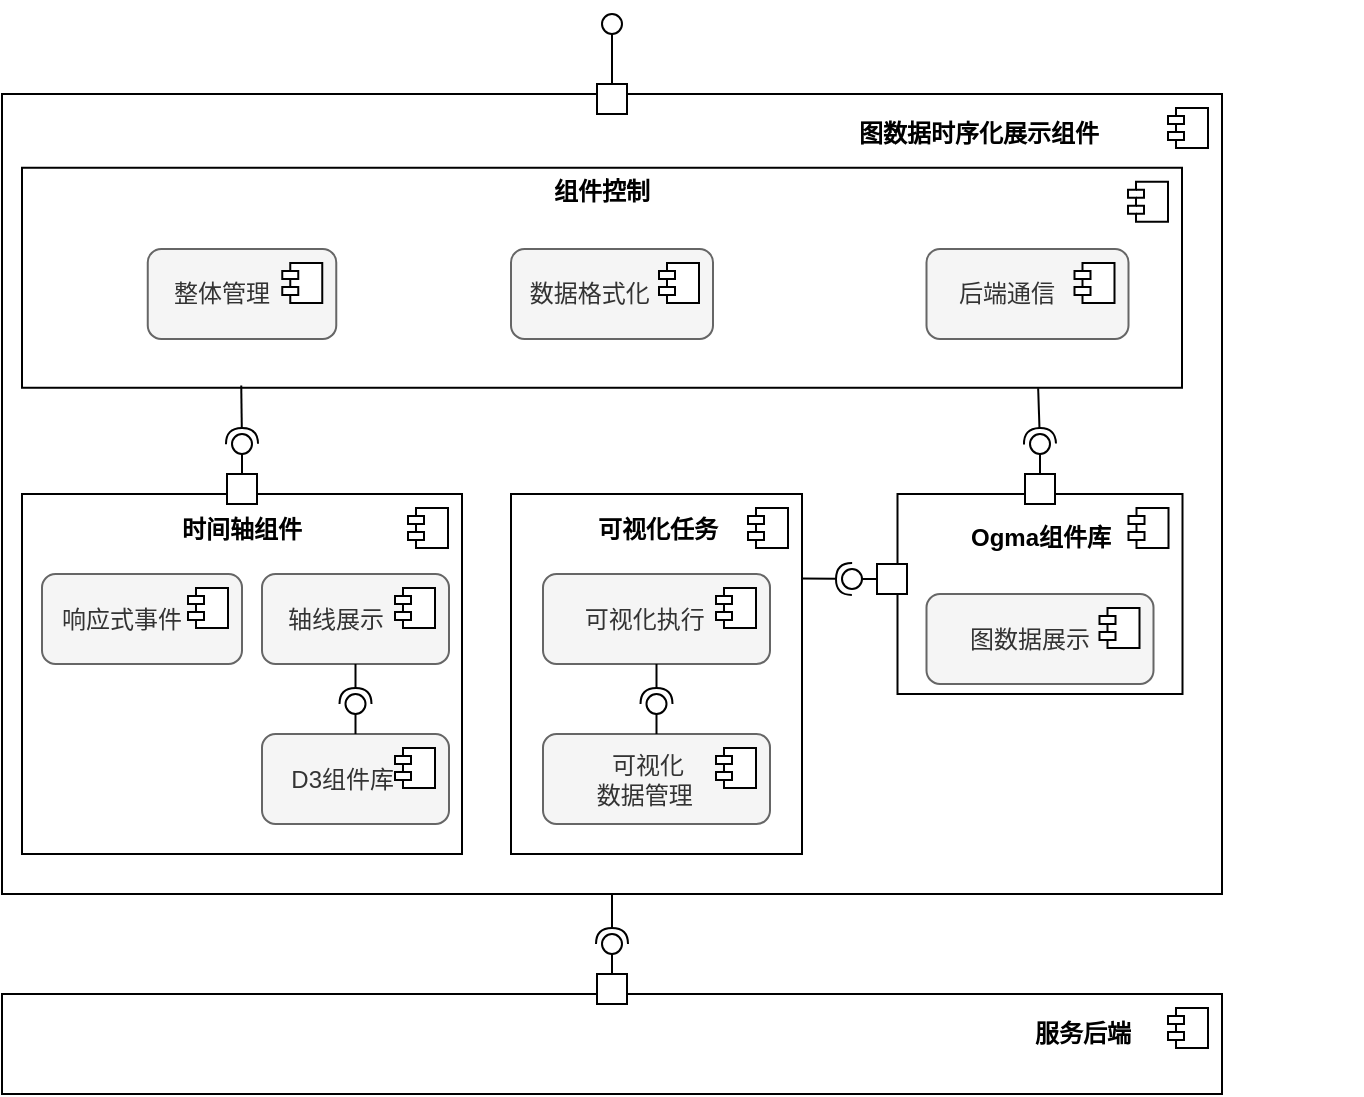<mxfile version="23.1.7" type="github">
  <diagram name="第 1 页" id="_U0MOabzEaNoQL95VCFB">
    <mxGraphModel dx="1018" dy="604" grid="1" gridSize="10" guides="1" tooltips="1" connect="1" arrows="1" fold="1" page="1" pageScale="1" pageWidth="827" pageHeight="1169" math="0" shadow="0">
      <root>
        <mxCell id="0" />
        <mxCell id="1" parent="0" />
        <mxCell id="-QwRyyOwwFvkc6StI7Jv-1" value="" style="html=1;dropTarget=0;whiteSpace=wrap;" vertex="1" parent="1">
          <mxGeometry x="200" y="80" width="610" height="400" as="geometry" />
        </mxCell>
        <mxCell id="-QwRyyOwwFvkc6StI7Jv-2" value="" style="shape=module;jettyWidth=8;jettyHeight=4;" vertex="1" parent="-QwRyyOwwFvkc6StI7Jv-1">
          <mxGeometry x="1" width="20" height="20" relative="1" as="geometry">
            <mxPoint x="-27" y="7" as="offset" />
          </mxGeometry>
        </mxCell>
        <mxCell id="-QwRyyOwwFvkc6StI7Jv-3" value="&lt;b style=&quot;border-color: var(--border-color);&quot;&gt;图数据时序化展示组件&lt;/b&gt;" style="text;align=center;fontStyle=1;verticalAlign=middle;spacingLeft=3;spacingRight=3;strokeColor=none;rotatable=0;points=[[0,0.5],[1,0.5]];portConstraint=eastwest;html=1;" vertex="1" parent="1">
          <mxGeometry x="548" y="100" width="280" as="geometry" />
        </mxCell>
        <mxCell id="-QwRyyOwwFvkc6StI7Jv-4" value="" style="whiteSpace=wrap;html=1;aspect=fixed;" vertex="1" parent="1">
          <mxGeometry x="497.5" y="75" width="15" height="15" as="geometry" />
        </mxCell>
        <mxCell id="-QwRyyOwwFvkc6StI7Jv-5" value="&lt;b&gt;组件控制&lt;br&gt;&lt;br&gt;&lt;br&gt;&lt;br&gt;&lt;br&gt;&lt;br&gt;&lt;/b&gt;&lt;div&gt;&lt;br&gt;&lt;/div&gt;" style="html=1;dropTarget=0;whiteSpace=wrap;" vertex="1" parent="1">
          <mxGeometry x="210" y="116.88" width="580" height="110" as="geometry" />
        </mxCell>
        <mxCell id="-QwRyyOwwFvkc6StI7Jv-6" value="" style="shape=module;jettyWidth=8;jettyHeight=4;" vertex="1" parent="-QwRyyOwwFvkc6StI7Jv-5">
          <mxGeometry x="1" width="20" height="20" relative="1" as="geometry">
            <mxPoint x="-27" y="7" as="offset" />
          </mxGeometry>
        </mxCell>
        <mxCell id="-QwRyyOwwFvkc6StI7Jv-7" value="" style="ellipse;whiteSpace=wrap;html=1;align=center;aspect=fixed;fillColor=none;strokeColor=none;resizable=0;perimeter=centerPerimeter;rotatable=0;allowArrows=0;points=[];outlineConnect=1;" vertex="1" parent="1">
          <mxGeometry x="668" y="210" width="10" height="10" as="geometry" />
        </mxCell>
        <mxCell id="-QwRyyOwwFvkc6StI7Jv-8" value="" style="ellipse;whiteSpace=wrap;html=1;align=center;aspect=fixed;fillColor=none;strokeColor=none;resizable=0;perimeter=centerPerimeter;rotatable=0;allowArrows=0;points=[];outlineConnect=1;" vertex="1" parent="1">
          <mxGeometry x="548" y="157.5" width="10" height="10" as="geometry" />
        </mxCell>
        <mxCell id="-QwRyyOwwFvkc6StI7Jv-9" value="" style="ellipse;whiteSpace=wrap;html=1;align=center;aspect=fixed;fillColor=none;strokeColor=none;resizable=0;perimeter=centerPerimeter;rotatable=0;allowArrows=0;points=[];outlineConnect=1;" vertex="1" parent="1">
          <mxGeometry x="580" y="157.5" width="10" height="10" as="geometry" />
        </mxCell>
        <mxCell id="-QwRyyOwwFvkc6StI7Jv-10" value="" style="ellipse;whiteSpace=wrap;html=1;align=center;aspect=fixed;fillColor=none;strokeColor=none;resizable=0;perimeter=centerPerimeter;rotatable=0;allowArrows=0;points=[];outlineConnect=1;" vertex="1" parent="1">
          <mxGeometry x="480" y="210" width="10" height="10" as="geometry" />
        </mxCell>
        <mxCell id="-QwRyyOwwFvkc6StI7Jv-11" value="" style="html=1;dropTarget=0;whiteSpace=wrap;" vertex="1" parent="1">
          <mxGeometry x="200" y="530" width="610" height="50" as="geometry" />
        </mxCell>
        <mxCell id="-QwRyyOwwFvkc6StI7Jv-12" value="" style="shape=module;jettyWidth=8;jettyHeight=4;" vertex="1" parent="-QwRyyOwwFvkc6StI7Jv-11">
          <mxGeometry x="1" width="20" height="20" relative="1" as="geometry">
            <mxPoint x="-27" y="7" as="offset" />
          </mxGeometry>
        </mxCell>
        <mxCell id="-QwRyyOwwFvkc6StI7Jv-13" value="" style="rounded=0;orthogonalLoop=1;jettySize=auto;html=1;endArrow=oval;endFill=0;sketch=0;sourcePerimeterSpacing=0;targetPerimeterSpacing=0;endSize=10;exitX=0.5;exitY=0;exitDx=0;exitDy=0;" edge="1" parent="1" source="-QwRyyOwwFvkc6StI7Jv-4">
          <mxGeometry relative="1" as="geometry">
            <mxPoint x="510" y="25" as="sourcePoint" />
            <mxPoint x="505" y="45" as="targetPoint" />
          </mxGeometry>
        </mxCell>
        <mxCell id="-QwRyyOwwFvkc6StI7Jv-14" value="" style="whiteSpace=wrap;html=1;aspect=fixed;" vertex="1" parent="1">
          <mxGeometry x="497.5" y="520" width="15" height="15" as="geometry" />
        </mxCell>
        <mxCell id="-QwRyyOwwFvkc6StI7Jv-15" value="" style="rounded=0;orthogonalLoop=1;jettySize=auto;html=1;endArrow=halfCircle;endFill=0;endSize=6;strokeWidth=1;sketch=0;exitX=0.5;exitY=1;exitDx=0;exitDy=0;" edge="1" parent="1" source="-QwRyyOwwFvkc6StI7Jv-1" target="-QwRyyOwwFvkc6StI7Jv-17">
          <mxGeometry relative="1" as="geometry">
            <mxPoint x="538" y="525" as="sourcePoint" />
          </mxGeometry>
        </mxCell>
        <mxCell id="-QwRyyOwwFvkc6StI7Jv-16" value="" style="rounded=0;orthogonalLoop=1;jettySize=auto;html=1;endArrow=oval;endFill=0;sketch=0;sourcePerimeterSpacing=0;targetPerimeterSpacing=0;endSize=10;exitX=0.5;exitY=0;exitDx=0;exitDy=0;" edge="1" parent="1" source="-QwRyyOwwFvkc6StI7Jv-14" target="-QwRyyOwwFvkc6StI7Jv-17">
          <mxGeometry relative="1" as="geometry">
            <mxPoint x="498" y="605" as="sourcePoint" />
          </mxGeometry>
        </mxCell>
        <mxCell id="-QwRyyOwwFvkc6StI7Jv-17" value="" style="ellipse;whiteSpace=wrap;html=1;align=center;aspect=fixed;fillColor=none;strokeColor=none;resizable=0;perimeter=centerPerimeter;rotatable=0;allowArrows=0;points=[];outlineConnect=1;" vertex="1" parent="1">
          <mxGeometry x="500" y="500" width="10" height="10" as="geometry" />
        </mxCell>
        <mxCell id="-QwRyyOwwFvkc6StI7Jv-18" value="&lt;b style=&quot;border-color: var(--border-color);&quot;&gt;服务后端&lt;/b&gt;" style="text;align=center;fontStyle=1;verticalAlign=middle;spacingLeft=3;spacingRight=3;strokeColor=none;rotatable=0;points=[[0,0.5],[1,0.5]];portConstraint=eastwest;html=1;" vertex="1" parent="1">
          <mxGeometry x="600" y="550" width="280" as="geometry" />
        </mxCell>
        <mxCell id="-QwRyyOwwFvkc6StI7Jv-33" value="&lt;b&gt;Ogma组件库&lt;br&gt;&lt;br&gt;&lt;br&gt;&lt;br&gt;&lt;/b&gt;&lt;div&gt;&lt;br&gt;&lt;/div&gt;" style="html=1;dropTarget=0;whiteSpace=wrap;" vertex="1" parent="1">
          <mxGeometry x="647.75" y="280" width="142.5" height="100" as="geometry" />
        </mxCell>
        <mxCell id="-QwRyyOwwFvkc6StI7Jv-34" value="" style="shape=module;jettyWidth=8;jettyHeight=4;" vertex="1" parent="-QwRyyOwwFvkc6StI7Jv-33">
          <mxGeometry x="1" width="20" height="20" relative="1" as="geometry">
            <mxPoint x="-27" y="7" as="offset" />
          </mxGeometry>
        </mxCell>
        <mxCell id="-QwRyyOwwFvkc6StI7Jv-35" value="整体管理&amp;nbsp; &amp;nbsp; &amp;nbsp;&amp;nbsp;" style="html=1;dropTarget=0;whiteSpace=wrap;rounded=1;fillColor=#f5f5f5;fontColor=#333333;strokeColor=#666666;" vertex="1" parent="1">
          <mxGeometry x="272.88" y="157.5" width="94.25" height="45" as="geometry" />
        </mxCell>
        <mxCell id="-QwRyyOwwFvkc6StI7Jv-36" value="" style="shape=module;jettyWidth=8;jettyHeight=4;" vertex="1" parent="-QwRyyOwwFvkc6StI7Jv-35">
          <mxGeometry x="1" width="20" height="20" relative="1" as="geometry">
            <mxPoint x="-27" y="7" as="offset" />
          </mxGeometry>
        </mxCell>
        <mxCell id="-QwRyyOwwFvkc6StI7Jv-37" value="图数据展示&amp;nbsp; &amp;nbsp;" style="html=1;dropTarget=0;whiteSpace=wrap;rounded=1;fillColor=#f5f5f5;fontColor=#333333;strokeColor=#666666;" vertex="1" parent="1">
          <mxGeometry x="662.25" y="330" width="113.5" height="45" as="geometry" />
        </mxCell>
        <mxCell id="-QwRyyOwwFvkc6StI7Jv-38" value="" style="shape=module;jettyWidth=8;jettyHeight=4;" vertex="1" parent="-QwRyyOwwFvkc6StI7Jv-37">
          <mxGeometry x="1" width="20" height="20" relative="1" as="geometry">
            <mxPoint x="-27" y="7" as="offset" />
          </mxGeometry>
        </mxCell>
        <mxCell id="-QwRyyOwwFvkc6StI7Jv-39" value="" style="whiteSpace=wrap;html=1;aspect=fixed;" vertex="1" parent="1">
          <mxGeometry x="711.5" y="270" width="15" height="15" as="geometry" />
        </mxCell>
        <mxCell id="-QwRyyOwwFvkc6StI7Jv-40" value="" style="rounded=0;orthogonalLoop=1;jettySize=auto;html=1;endArrow=halfCircle;endFill=0;endSize=6;strokeWidth=1;sketch=0;exitX=0.876;exitY=1.002;exitDx=0;exitDy=0;exitPerimeter=0;" edge="1" parent="1" source="-QwRyyOwwFvkc6StI7Jv-5" target="-QwRyyOwwFvkc6StI7Jv-42">
          <mxGeometry relative="1" as="geometry">
            <mxPoint x="712.347" y="227.908" as="sourcePoint" />
          </mxGeometry>
        </mxCell>
        <mxCell id="-QwRyyOwwFvkc6StI7Jv-41" value="" style="rounded=0;orthogonalLoop=1;jettySize=auto;html=1;endArrow=oval;endFill=0;sketch=0;sourcePerimeterSpacing=0;targetPerimeterSpacing=0;endSize=10;exitX=0.5;exitY=0;exitDx=0;exitDy=0;" edge="1" parent="1" source="-QwRyyOwwFvkc6StI7Jv-39" target="-QwRyyOwwFvkc6StI7Jv-42">
          <mxGeometry relative="1" as="geometry">
            <mxPoint x="699" y="255" as="sourcePoint" />
          </mxGeometry>
        </mxCell>
        <mxCell id="-QwRyyOwwFvkc6StI7Jv-42" value="" style="ellipse;whiteSpace=wrap;html=1;align=center;aspect=fixed;fillColor=none;strokeColor=none;resizable=0;perimeter=centerPerimeter;rotatable=0;allowArrows=0;points=[];outlineConnect=1;" vertex="1" parent="1">
          <mxGeometry x="714" y="250" width="10" height="10" as="geometry" />
        </mxCell>
        <mxCell id="-QwRyyOwwFvkc6StI7Jv-43" value="&lt;b&gt;时间轴组件&lt;br&gt;&lt;br&gt;&lt;br&gt;&lt;br&gt;&lt;br&gt;&lt;br&gt;&lt;br&gt;&lt;br&gt;&lt;br&gt;&lt;br&gt;&lt;/b&gt;&lt;div&gt;&lt;br&gt;&lt;/div&gt;" style="html=1;dropTarget=0;whiteSpace=wrap;" vertex="1" parent="1">
          <mxGeometry x="210" y="280" width="220" height="180" as="geometry" />
        </mxCell>
        <mxCell id="-QwRyyOwwFvkc6StI7Jv-44" value="" style="shape=module;jettyWidth=8;jettyHeight=4;" vertex="1" parent="-QwRyyOwwFvkc6StI7Jv-43">
          <mxGeometry x="1" width="20" height="20" relative="1" as="geometry">
            <mxPoint x="-27" y="7" as="offset" />
          </mxGeometry>
        </mxCell>
        <mxCell id="-QwRyyOwwFvkc6StI7Jv-45" value="D3组件库&amp;nbsp; &amp;nbsp;&amp;nbsp;" style="html=1;dropTarget=0;whiteSpace=wrap;rounded=1;fillColor=#f5f5f5;fontColor=#333333;strokeColor=#666666;" vertex="1" parent="1">
          <mxGeometry x="330" y="400" width="93.5" height="45" as="geometry" />
        </mxCell>
        <mxCell id="-QwRyyOwwFvkc6StI7Jv-46" value="" style="shape=module;jettyWidth=8;jettyHeight=4;" vertex="1" parent="-QwRyyOwwFvkc6StI7Jv-45">
          <mxGeometry x="1" width="20" height="20" relative="1" as="geometry">
            <mxPoint x="-27" y="7" as="offset" />
          </mxGeometry>
        </mxCell>
        <mxCell id="-QwRyyOwwFvkc6StI7Jv-47" value="轴线展示&amp;nbsp; &amp;nbsp; &amp;nbsp;&amp;nbsp;" style="html=1;dropTarget=0;whiteSpace=wrap;rounded=1;fillColor=#f5f5f5;fontColor=#333333;strokeColor=#666666;" vertex="1" parent="1">
          <mxGeometry x="330" y="320" width="93.5" height="45" as="geometry" />
        </mxCell>
        <mxCell id="-QwRyyOwwFvkc6StI7Jv-48" value="" style="shape=module;jettyWidth=8;jettyHeight=4;" vertex="1" parent="-QwRyyOwwFvkc6StI7Jv-47">
          <mxGeometry x="1" width="20" height="20" relative="1" as="geometry">
            <mxPoint x="-27" y="7" as="offset" />
          </mxGeometry>
        </mxCell>
        <mxCell id="-QwRyyOwwFvkc6StI7Jv-49" value="响应式事件&amp;nbsp; &amp;nbsp; &amp;nbsp;&amp;nbsp;" style="html=1;dropTarget=0;whiteSpace=wrap;rounded=1;fillColor=#f5f5f5;fontColor=#333333;strokeColor=#666666;" vertex="1" parent="1">
          <mxGeometry x="220" y="320" width="100" height="45" as="geometry" />
        </mxCell>
        <mxCell id="-QwRyyOwwFvkc6StI7Jv-50" value="" style="shape=module;jettyWidth=8;jettyHeight=4;" vertex="1" parent="-QwRyyOwwFvkc6StI7Jv-49">
          <mxGeometry x="1" width="20" height="20" relative="1" as="geometry">
            <mxPoint x="-27" y="7" as="offset" />
          </mxGeometry>
        </mxCell>
        <mxCell id="-QwRyyOwwFvkc6StI7Jv-61" value="数据格式化&amp;nbsp; &amp;nbsp; &amp;nbsp;&amp;nbsp;&amp;nbsp;" style="html=1;dropTarget=0;whiteSpace=wrap;rounded=1;fillColor=#f5f5f5;fontColor=#333333;strokeColor=#666666;" vertex="1" parent="1">
          <mxGeometry x="454.5" y="157.5" width="101" height="45" as="geometry" />
        </mxCell>
        <mxCell id="-QwRyyOwwFvkc6StI7Jv-62" value="" style="shape=module;jettyWidth=8;jettyHeight=4;" vertex="1" parent="-QwRyyOwwFvkc6StI7Jv-61">
          <mxGeometry x="1" width="20" height="20" relative="1" as="geometry">
            <mxPoint x="-27" y="7" as="offset" />
          </mxGeometry>
        </mxCell>
        <mxCell id="-QwRyyOwwFvkc6StI7Jv-63" value="后端通信&amp;nbsp; &amp;nbsp; &amp;nbsp;&amp;nbsp;" style="html=1;dropTarget=0;whiteSpace=wrap;rounded=1;fillColor=#f5f5f5;fontColor=#333333;strokeColor=#666666;" vertex="1" parent="1">
          <mxGeometry x="662.25" y="157.5" width="101" height="45" as="geometry" />
        </mxCell>
        <mxCell id="-QwRyyOwwFvkc6StI7Jv-64" value="" style="shape=module;jettyWidth=8;jettyHeight=4;" vertex="1" parent="-QwRyyOwwFvkc6StI7Jv-63">
          <mxGeometry x="1" width="20" height="20" relative="1" as="geometry">
            <mxPoint x="-27" y="7" as="offset" />
          </mxGeometry>
        </mxCell>
        <mxCell id="-QwRyyOwwFvkc6StI7Jv-66" value="" style="whiteSpace=wrap;html=1;aspect=fixed;" vertex="1" parent="1">
          <mxGeometry x="312.5" y="270" width="15" height="15" as="geometry" />
        </mxCell>
        <mxCell id="-QwRyyOwwFvkc6StI7Jv-67" value="" style="rounded=0;orthogonalLoop=1;jettySize=auto;html=1;endArrow=halfCircle;endFill=0;endSize=6;strokeWidth=1;sketch=0;exitX=0.189;exitY=0.99;exitDx=0;exitDy=0;exitPerimeter=0;" edge="1" target="-QwRyyOwwFvkc6StI7Jv-69" parent="1" source="-QwRyyOwwFvkc6StI7Jv-5">
          <mxGeometry relative="1" as="geometry">
            <mxPoint x="370" y="255" as="sourcePoint" />
          </mxGeometry>
        </mxCell>
        <mxCell id="-QwRyyOwwFvkc6StI7Jv-68" value="" style="rounded=0;orthogonalLoop=1;jettySize=auto;html=1;endArrow=oval;endFill=0;sketch=0;sourcePerimeterSpacing=0;targetPerimeterSpacing=0;endSize=10;exitX=0.5;exitY=0;exitDx=0;exitDy=0;" edge="1" target="-QwRyyOwwFvkc6StI7Jv-69" parent="1" source="-QwRyyOwwFvkc6StI7Jv-66">
          <mxGeometry relative="1" as="geometry">
            <mxPoint x="330" y="255" as="sourcePoint" />
          </mxGeometry>
        </mxCell>
        <mxCell id="-QwRyyOwwFvkc6StI7Jv-69" value="" style="ellipse;whiteSpace=wrap;html=1;align=center;aspect=fixed;fillColor=none;strokeColor=none;resizable=0;perimeter=centerPerimeter;rotatable=0;allowArrows=0;points=[];outlineConnect=1;" vertex="1" parent="1">
          <mxGeometry x="315" y="250" width="10" height="10" as="geometry" />
        </mxCell>
        <mxCell id="-QwRyyOwwFvkc6StI7Jv-70" value="" style="rounded=0;orthogonalLoop=1;jettySize=auto;html=1;endArrow=halfCircle;endFill=0;endSize=6;strokeWidth=1;sketch=0;exitX=0.5;exitY=1;exitDx=0;exitDy=0;" edge="1" target="-QwRyyOwwFvkc6StI7Jv-72" parent="1" source="-QwRyyOwwFvkc6StI7Jv-47">
          <mxGeometry relative="1" as="geometry">
            <mxPoint x="440" y="385" as="sourcePoint" />
          </mxGeometry>
        </mxCell>
        <mxCell id="-QwRyyOwwFvkc6StI7Jv-71" value="" style="rounded=0;orthogonalLoop=1;jettySize=auto;html=1;endArrow=oval;endFill=0;sketch=0;sourcePerimeterSpacing=0;targetPerimeterSpacing=0;endSize=10;exitX=0.5;exitY=0;exitDx=0;exitDy=0;" edge="1" target="-QwRyyOwwFvkc6StI7Jv-72" parent="1" source="-QwRyyOwwFvkc6StI7Jv-45">
          <mxGeometry relative="1" as="geometry">
            <mxPoint x="400" y="385" as="sourcePoint" />
          </mxGeometry>
        </mxCell>
        <mxCell id="-QwRyyOwwFvkc6StI7Jv-72" value="" style="ellipse;whiteSpace=wrap;html=1;align=center;aspect=fixed;fillColor=none;strokeColor=none;resizable=0;perimeter=centerPerimeter;rotatable=0;allowArrows=0;points=[];outlineConnect=1;" vertex="1" parent="1">
          <mxGeometry x="371.75" y="380" width="10" height="10" as="geometry" />
        </mxCell>
        <mxCell id="-QwRyyOwwFvkc6StI7Jv-73" value="&lt;b&gt;可视化任务&lt;br&gt;&lt;br&gt;&lt;br&gt;&lt;br&gt;&lt;br&gt;&lt;br&gt;&lt;br&gt;&lt;br&gt;&lt;br&gt;&lt;br&gt;&lt;/b&gt;&lt;div&gt;&lt;br&gt;&lt;/div&gt;" style="html=1;dropTarget=0;whiteSpace=wrap;" vertex="1" parent="1">
          <mxGeometry x="454.5" y="280" width="145.5" height="180" as="geometry" />
        </mxCell>
        <mxCell id="-QwRyyOwwFvkc6StI7Jv-74" value="" style="shape=module;jettyWidth=8;jettyHeight=4;" vertex="1" parent="-QwRyyOwwFvkc6StI7Jv-73">
          <mxGeometry x="1" width="20" height="20" relative="1" as="geometry">
            <mxPoint x="-27" y="7" as="offset" />
          </mxGeometry>
        </mxCell>
        <mxCell id="-QwRyyOwwFvkc6StI7Jv-75" value="可视化执行&amp;nbsp; &amp;nbsp;&amp;nbsp;" style="html=1;dropTarget=0;whiteSpace=wrap;rounded=1;fillColor=#f5f5f5;fontColor=#333333;strokeColor=#666666;" vertex="1" parent="1">
          <mxGeometry x="470.5" y="320" width="113.5" height="45" as="geometry" />
        </mxCell>
        <mxCell id="-QwRyyOwwFvkc6StI7Jv-76" value="" style="shape=module;jettyWidth=8;jettyHeight=4;" vertex="1" parent="-QwRyyOwwFvkc6StI7Jv-75">
          <mxGeometry x="1" width="20" height="20" relative="1" as="geometry">
            <mxPoint x="-27" y="7" as="offset" />
          </mxGeometry>
        </mxCell>
        <mxCell id="-QwRyyOwwFvkc6StI7Jv-77" value="可视化&amp;nbsp; &amp;nbsp;&lt;br&gt;数据管理&amp;nbsp; &amp;nbsp;&amp;nbsp;" style="html=1;dropTarget=0;whiteSpace=wrap;rounded=1;fillColor=#f5f5f5;fontColor=#333333;strokeColor=#666666;" vertex="1" parent="1">
          <mxGeometry x="470.5" y="400" width="113.5" height="45" as="geometry" />
        </mxCell>
        <mxCell id="-QwRyyOwwFvkc6StI7Jv-78" value="" style="shape=module;jettyWidth=8;jettyHeight=4;" vertex="1" parent="-QwRyyOwwFvkc6StI7Jv-77">
          <mxGeometry x="1" width="20" height="20" relative="1" as="geometry">
            <mxPoint x="-27" y="7" as="offset" />
          </mxGeometry>
        </mxCell>
        <mxCell id="-QwRyyOwwFvkc6StI7Jv-79" value="" style="rounded=0;orthogonalLoop=1;jettySize=auto;html=1;endArrow=halfCircle;endFill=0;endSize=6;strokeWidth=1;sketch=0;exitX=0.5;exitY=1;exitDx=0;exitDy=0;" edge="1" target="-QwRyyOwwFvkc6StI7Jv-81" parent="1" source="-QwRyyOwwFvkc6StI7Jv-75">
          <mxGeometry relative="1" as="geometry">
            <mxPoint x="566" y="385" as="sourcePoint" />
          </mxGeometry>
        </mxCell>
        <mxCell id="-QwRyyOwwFvkc6StI7Jv-80" value="" style="rounded=0;orthogonalLoop=1;jettySize=auto;html=1;endArrow=oval;endFill=0;sketch=0;sourcePerimeterSpacing=0;targetPerimeterSpacing=0;endSize=10;" edge="1" target="-QwRyyOwwFvkc6StI7Jv-81" parent="1" source="-QwRyyOwwFvkc6StI7Jv-77">
          <mxGeometry relative="1" as="geometry">
            <mxPoint x="526" y="385" as="sourcePoint" />
          </mxGeometry>
        </mxCell>
        <mxCell id="-QwRyyOwwFvkc6StI7Jv-81" value="" style="ellipse;whiteSpace=wrap;html=1;align=center;aspect=fixed;fillColor=none;strokeColor=none;resizable=0;perimeter=centerPerimeter;rotatable=0;allowArrows=0;points=[];outlineConnect=1;" vertex="1" parent="1">
          <mxGeometry x="522.25" y="380" width="10" height="10" as="geometry" />
        </mxCell>
        <mxCell id="-QwRyyOwwFvkc6StI7Jv-82" value="" style="whiteSpace=wrap;html=1;aspect=fixed;" vertex="1" parent="1">
          <mxGeometry x="637.5" y="315" width="15" height="15" as="geometry" />
        </mxCell>
        <mxCell id="-QwRyyOwwFvkc6StI7Jv-84" value="" style="rounded=0;orthogonalLoop=1;jettySize=auto;html=1;endArrow=halfCircle;endFill=0;endSize=6;strokeWidth=1;sketch=0;exitX=0.999;exitY=0.235;exitDx=0;exitDy=0;exitPerimeter=0;" edge="1" target="-QwRyyOwwFvkc6StI7Jv-86" parent="1" source="-QwRyyOwwFvkc6StI7Jv-73">
          <mxGeometry relative="1" as="geometry">
            <mxPoint x="662" y="290" as="sourcePoint" />
          </mxGeometry>
        </mxCell>
        <mxCell id="-QwRyyOwwFvkc6StI7Jv-85" value="" style="rounded=0;orthogonalLoop=1;jettySize=auto;html=1;endArrow=oval;endFill=0;sketch=0;sourcePerimeterSpacing=0;targetPerimeterSpacing=0;endSize=10;exitX=0;exitY=0.5;exitDx=0;exitDy=0;" edge="1" target="-QwRyyOwwFvkc6StI7Jv-86" parent="1" source="-QwRyyOwwFvkc6StI7Jv-82">
          <mxGeometry relative="1" as="geometry">
            <mxPoint x="622" y="290" as="sourcePoint" />
          </mxGeometry>
        </mxCell>
        <mxCell id="-QwRyyOwwFvkc6StI7Jv-86" value="" style="ellipse;whiteSpace=wrap;html=1;align=center;aspect=fixed;fillColor=none;strokeColor=none;resizable=0;perimeter=centerPerimeter;rotatable=0;allowArrows=0;points=[];outlineConnect=1;" vertex="1" parent="1">
          <mxGeometry x="620" y="317.5" width="10" height="10" as="geometry" />
        </mxCell>
      </root>
    </mxGraphModel>
  </diagram>
</mxfile>
